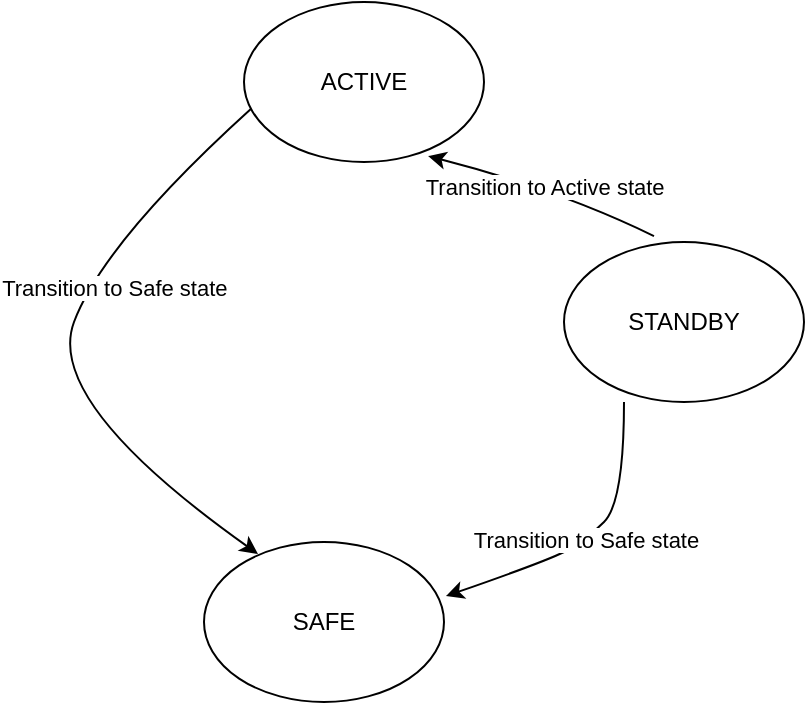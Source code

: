 <mxfile version="24.6.4" type="github">
  <diagram name="페이지-1" id="0EeRpHEk2xULAdZmibqy">
    <mxGraphModel dx="895" dy="580" grid="1" gridSize="10" guides="1" tooltips="1" connect="1" arrows="1" fold="1" page="1" pageScale="1" pageWidth="827" pageHeight="1169" math="0" shadow="0">
      <root>
        <mxCell id="0" />
        <mxCell id="1" parent="0" />
        <mxCell id="6" value="Transition to Active state" style="curved=1;startArrow=none;;exitX=0.375;exitY=-0.037;entryX=0.767;entryY=0.963;entryDx=0;entryDy=0;entryPerimeter=0;exitDx=0;exitDy=0;exitPerimeter=0;" parent="1" source="ac_UnA5JJuFJ3JrcLMp0-11" target="ac_UnA5JJuFJ3JrcLMp0-10" edge="1">
          <mxGeometry relative="1" as="geometry">
            <Array as="points">
              <mxPoint x="398" y="124" />
            </Array>
            <mxPoint x="414.24" y="158" as="sourcePoint" />
            <mxPoint x="346.4" y="94" as="targetPoint" />
          </mxGeometry>
        </mxCell>
        <mxCell id="7" value="Transition to Safe state" style="curved=1;startArrow=none;;exitX=0.033;exitY=0.663;entryX=0.225;entryY=0.075;exitDx=0;exitDy=0;entryDx=0;entryDy=0;exitPerimeter=0;entryPerimeter=0;" parent="1" source="ac_UnA5JJuFJ3JrcLMp0-10" target="ac_UnA5JJuFJ3JrcLMp0-12" edge="1">
          <mxGeometry x="-0.248" y="13" relative="1" as="geometry">
            <Array as="points">
              <mxPoint x="170" y="150" />
              <mxPoint x="140" y="230" />
            </Array>
            <mxPoint x="260" y="72" as="sourcePoint" />
            <mxPoint x="277" y="278" as="targetPoint" />
            <mxPoint as="offset" />
          </mxGeometry>
        </mxCell>
        <mxCell id="8" value="Transition to Safe state" style="curved=1;startArrow=none;;exitX=0.25;exitY=1;entryX=1.008;entryY=0.338;exitDx=0;exitDy=0;exitPerimeter=0;entryDx=0;entryDy=0;entryPerimeter=0;" parent="1" source="ac_UnA5JJuFJ3JrcLMp0-11" target="ac_UnA5JJuFJ3JrcLMp0-12" edge="1">
          <mxGeometry relative="1" as="geometry">
            <Array as="points">
              <mxPoint x="430" y="280" />
              <mxPoint x="410" y="300" />
              <mxPoint x="390" y="310" />
            </Array>
            <mxPoint x="357.3" y="192" as="sourcePoint" />
            <mxPoint x="277" y="264.667" as="targetPoint" />
          </mxGeometry>
        </mxCell>
        <mxCell id="ac_UnA5JJuFJ3JrcLMp0-10" value="ACTIVE" style="ellipse;whiteSpace=wrap;html=1;" vertex="1" parent="1">
          <mxGeometry x="240" y="30" width="120" height="80" as="geometry" />
        </mxCell>
        <mxCell id="ac_UnA5JJuFJ3JrcLMp0-11" value="STANDBY" style="ellipse;whiteSpace=wrap;html=1;" vertex="1" parent="1">
          <mxGeometry x="400" y="150" width="120" height="80" as="geometry" />
        </mxCell>
        <mxCell id="ac_UnA5JJuFJ3JrcLMp0-12" value="SAFE" style="ellipse;whiteSpace=wrap;html=1;" vertex="1" parent="1">
          <mxGeometry x="220" y="300" width="120" height="80" as="geometry" />
        </mxCell>
      </root>
    </mxGraphModel>
  </diagram>
</mxfile>
